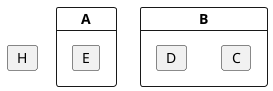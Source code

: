 @startuml
card A{
    card E {

    }
}
card B {
    card C {

    }
    card D{

    }
}

card H {

}
@enduml